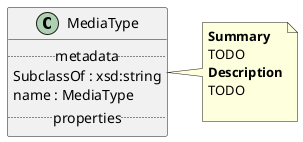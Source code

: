 @startuml
class MediaType {
.. metadata ..
    SubclassOf : xsd:string
    name : MediaType
.. properties ..
}
note right of MediaType
<b>Summary</b>
TODO
<b>Description</b>
TODO

end note
@enduml
